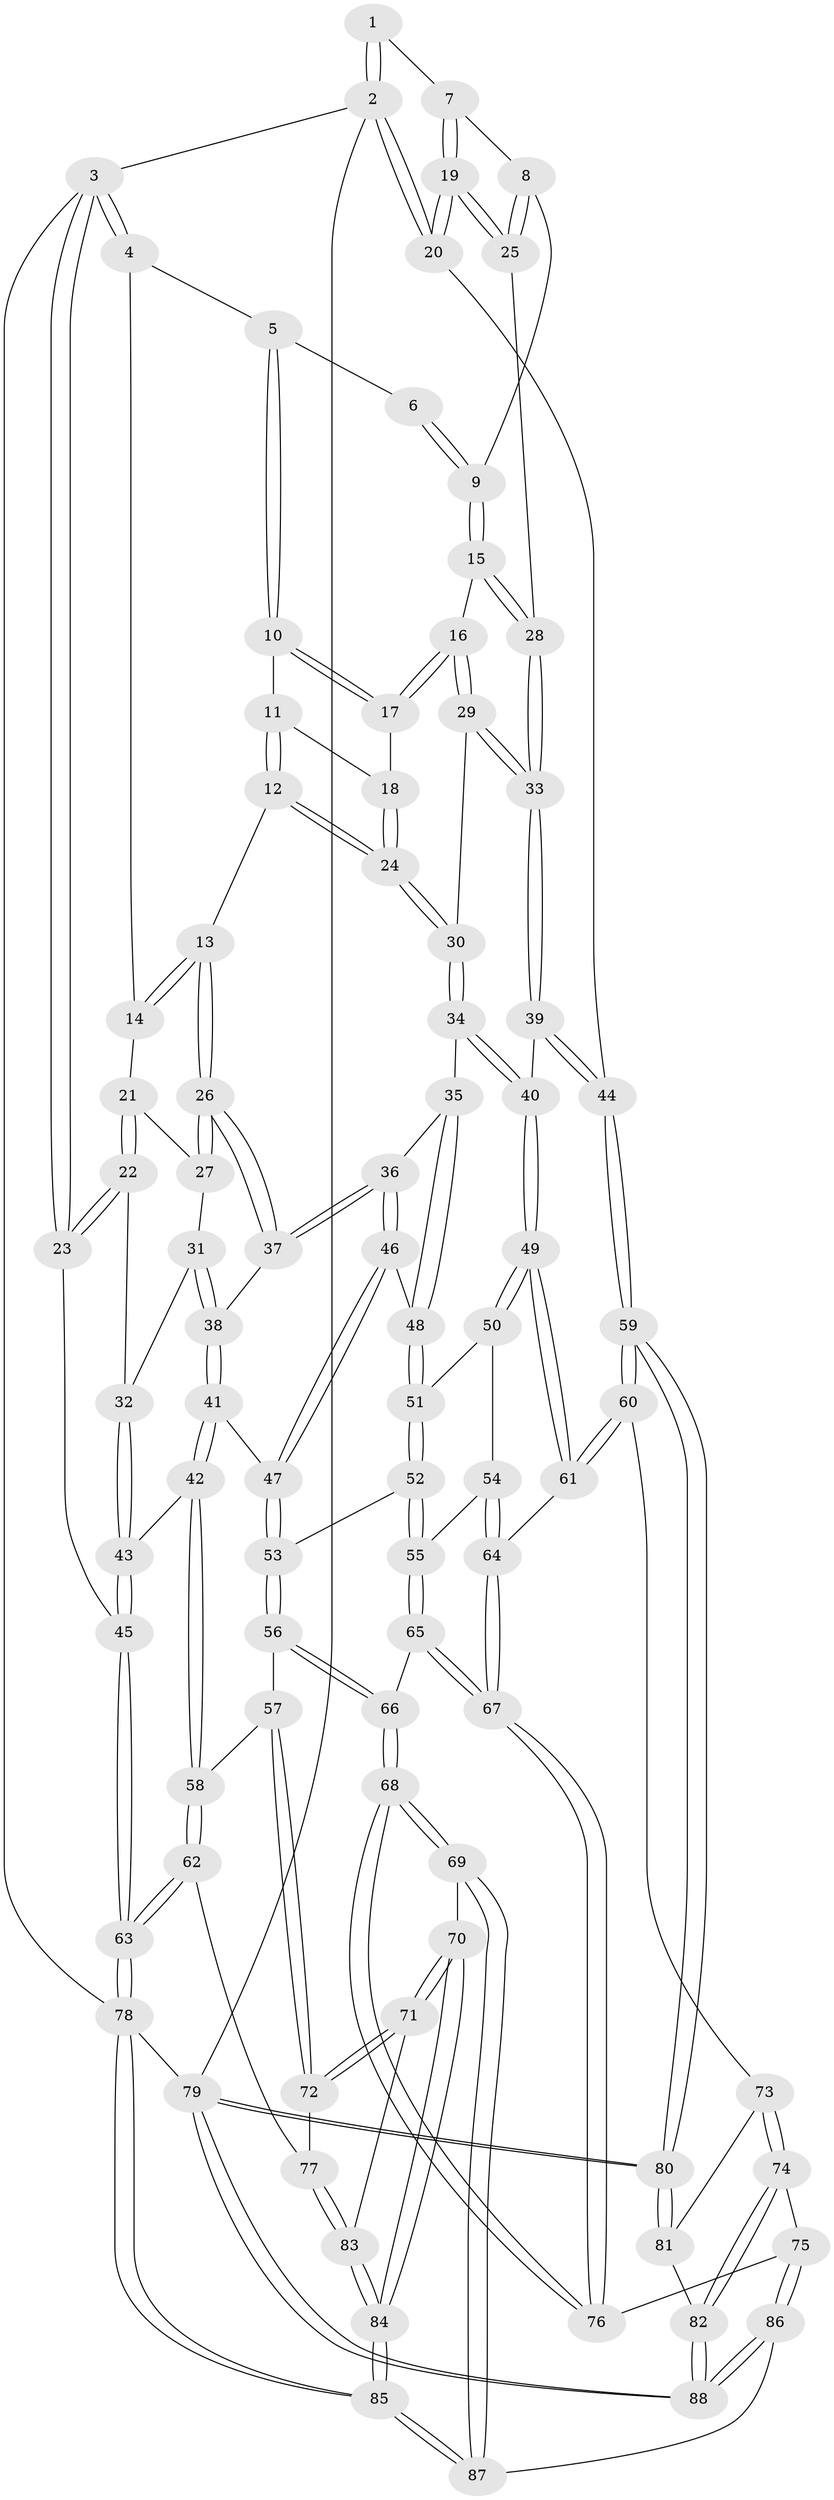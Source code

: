 // coarse degree distribution, {3: 0.07692307692307693, 6: 0.11538461538461539, 5: 0.38461538461538464, 4: 0.4230769230769231}
// Generated by graph-tools (version 1.1) at 2025/42/03/06/25 10:42:32]
// undirected, 88 vertices, 217 edges
graph export_dot {
graph [start="1"]
  node [color=gray90,style=filled];
  1 [pos="+0.8290179102435268+0"];
  2 [pos="+1+0"];
  3 [pos="+0+0"];
  4 [pos="+0.22562843775099148+0"];
  5 [pos="+0.6990598405013853+0"];
  6 [pos="+0.7506699009460485+0"];
  7 [pos="+0.8914613057802214+0.08291804288915629"];
  8 [pos="+0.8764857385800083+0.12763304093363984"];
  9 [pos="+0.7860394196388267+0.18276593457183848"];
  10 [pos="+0.6978101167432966+0"];
  11 [pos="+0.6619446203193828+0"];
  12 [pos="+0.5143811894347566+0.16068665513753055"];
  13 [pos="+0.46589862745076904+0.15997642559266448"];
  14 [pos="+0.24229824264578576+0"];
  15 [pos="+0.7820089141887389+0.19022378976242074"];
  16 [pos="+0.7337867235824562+0.19581680092513787"];
  17 [pos="+0.7290911988018927+0.18880125479830961"];
  18 [pos="+0.6710329298497264+0.15419431246685053"];
  19 [pos="+1+0.2667677832756443"];
  20 [pos="+1+0.2715189653284564"];
  21 [pos="+0.20239604190448468+0.0760415360294904"];
  22 [pos="+0+0.24475464025125962"];
  23 [pos="+0+0.2552423633614494"];
  24 [pos="+0.5615383972007594+0.21672842593514788"];
  25 [pos="+0.9186477953814355+0.299507350145576"];
  26 [pos="+0.3521461175304319+0.2834011936977572"];
  27 [pos="+0.21323463326220612+0.1257811959203775"];
  28 [pos="+0.8845029121734648+0.31631684896383055"];
  29 [pos="+0.6965296647711048+0.2484244657752959"];
  30 [pos="+0.5882058361664799+0.27142739455146186"];
  31 [pos="+0.15680969056325922+0.2831629494264003"];
  32 [pos="+0.11029211538821432+0.30321950222173627"];
  33 [pos="+0.824695844679904+0.3867391843522683"];
  34 [pos="+0.5755948567087124+0.3572740179691258"];
  35 [pos="+0.5749385598913168+0.3577305993683323"];
  36 [pos="+0.3554569195657061+0.3402645558437976"];
  37 [pos="+0.34720402994533517+0.33261196165557716"];
  38 [pos="+0.2825092446437346+0.35571552397381995"];
  39 [pos="+0.8079966239620595+0.4279330843207391"];
  40 [pos="+0.7784945322049994+0.4651980458398865"];
  41 [pos="+0.17765397085966608+0.4977722214952554"];
  42 [pos="+0.1436510678489087+0.5163893098871515"];
  43 [pos="+0.14124834056151925+0.5157530183989393"];
  44 [pos="+1+0.540080996018891"];
  45 [pos="+0+0.545822741627841"];
  46 [pos="+0.3938044710677607+0.47113850937957474"];
  47 [pos="+0.38086371341053993+0.5289261451278999"];
  48 [pos="+0.5368820254095442+0.44375690191205197"];
  49 [pos="+0.7746383801919691+0.5081791488004506"];
  50 [pos="+0.6464131706366897+0.5312123851982017"];
  51 [pos="+0.5464137386860806+0.5153025274490997"];
  52 [pos="+0.5270151682836011+0.548431784582727"];
  53 [pos="+0.3968594316349706+0.5693612299276584"];
  54 [pos="+0.5835627827303954+0.619858973563666"];
  55 [pos="+0.5623458010336094+0.6286473228854479"];
  56 [pos="+0.38796269803051003+0.6156635756653802"];
  57 [pos="+0.34962618721347205+0.6447370364392326"];
  58 [pos="+0.21713356308007115+0.670138697714619"];
  59 [pos="+1+0.6080945460083861"];
  60 [pos="+0.8797951053621795+0.6401730422726599"];
  61 [pos="+0.7953333619528593+0.5883403949795035"];
  62 [pos="+0.2039899606667264+0.7132215506251254"];
  63 [pos="+0+0.783574594495055"];
  64 [pos="+0.7632010997412484+0.6205768509278122"];
  65 [pos="+0.5560418111069891+0.6515386906099242"];
  66 [pos="+0.4826631816879894+0.694690921529919"];
  67 [pos="+0.6745635565097807+0.7574172363192003"];
  68 [pos="+0.48003098573956726+0.8727743261805275"];
  69 [pos="+0.46465919909534215+0.892181992259398"];
  70 [pos="+0.4517618539433775+0.8855170786922782"];
  71 [pos="+0.39998223444398145+0.8528693213158486"];
  72 [pos="+0.3772587245945196+0.8291637863384521"];
  73 [pos="+0.8791721119205236+0.7363653705278491"];
  74 [pos="+0.7945008262407989+0.8637946660579723"];
  75 [pos="+0.7157114688641617+0.8310888637336258"];
  76 [pos="+0.67043038603198+0.7887080402037792"];
  77 [pos="+0.21666811717617718+0.7574218496029543"];
  78 [pos="+0+1"];
  79 [pos="+1+1"];
  80 [pos="+1+1"];
  81 [pos="+0.9256452486315084+0.7843887147518636"];
  82 [pos="+0.8657291224704011+0.9739440301433875"];
  83 [pos="+0.15977914474348995+0.9082951964417724"];
  84 [pos="+0.11663766058153822+0.9687082723090085"];
  85 [pos="+0+1"];
  86 [pos="+0.597208487673017+1"];
  87 [pos="+0.4828596151931175+1"];
  88 [pos="+1+1"];
  1 -- 2;
  1 -- 2;
  1 -- 7;
  2 -- 3;
  2 -- 20;
  2 -- 20;
  2 -- 79;
  3 -- 4;
  3 -- 4;
  3 -- 23;
  3 -- 23;
  3 -- 78;
  4 -- 5;
  4 -- 14;
  5 -- 6;
  5 -- 10;
  5 -- 10;
  6 -- 9;
  6 -- 9;
  7 -- 8;
  7 -- 19;
  7 -- 19;
  8 -- 9;
  8 -- 25;
  8 -- 25;
  9 -- 15;
  9 -- 15;
  10 -- 11;
  10 -- 17;
  10 -- 17;
  11 -- 12;
  11 -- 12;
  11 -- 18;
  12 -- 13;
  12 -- 24;
  12 -- 24;
  13 -- 14;
  13 -- 14;
  13 -- 26;
  13 -- 26;
  14 -- 21;
  15 -- 16;
  15 -- 28;
  15 -- 28;
  16 -- 17;
  16 -- 17;
  16 -- 29;
  16 -- 29;
  17 -- 18;
  18 -- 24;
  18 -- 24;
  19 -- 20;
  19 -- 20;
  19 -- 25;
  19 -- 25;
  20 -- 44;
  21 -- 22;
  21 -- 22;
  21 -- 27;
  22 -- 23;
  22 -- 23;
  22 -- 32;
  23 -- 45;
  24 -- 30;
  24 -- 30;
  25 -- 28;
  26 -- 27;
  26 -- 27;
  26 -- 37;
  26 -- 37;
  27 -- 31;
  28 -- 33;
  28 -- 33;
  29 -- 30;
  29 -- 33;
  29 -- 33;
  30 -- 34;
  30 -- 34;
  31 -- 32;
  31 -- 38;
  31 -- 38;
  32 -- 43;
  32 -- 43;
  33 -- 39;
  33 -- 39;
  34 -- 35;
  34 -- 40;
  34 -- 40;
  35 -- 36;
  35 -- 48;
  35 -- 48;
  36 -- 37;
  36 -- 37;
  36 -- 46;
  36 -- 46;
  37 -- 38;
  38 -- 41;
  38 -- 41;
  39 -- 40;
  39 -- 44;
  39 -- 44;
  40 -- 49;
  40 -- 49;
  41 -- 42;
  41 -- 42;
  41 -- 47;
  42 -- 43;
  42 -- 58;
  42 -- 58;
  43 -- 45;
  43 -- 45;
  44 -- 59;
  44 -- 59;
  45 -- 63;
  45 -- 63;
  46 -- 47;
  46 -- 47;
  46 -- 48;
  47 -- 53;
  47 -- 53;
  48 -- 51;
  48 -- 51;
  49 -- 50;
  49 -- 50;
  49 -- 61;
  49 -- 61;
  50 -- 51;
  50 -- 54;
  51 -- 52;
  51 -- 52;
  52 -- 53;
  52 -- 55;
  52 -- 55;
  53 -- 56;
  53 -- 56;
  54 -- 55;
  54 -- 64;
  54 -- 64;
  55 -- 65;
  55 -- 65;
  56 -- 57;
  56 -- 66;
  56 -- 66;
  57 -- 58;
  57 -- 72;
  57 -- 72;
  58 -- 62;
  58 -- 62;
  59 -- 60;
  59 -- 60;
  59 -- 80;
  59 -- 80;
  60 -- 61;
  60 -- 61;
  60 -- 73;
  61 -- 64;
  62 -- 63;
  62 -- 63;
  62 -- 77;
  63 -- 78;
  63 -- 78;
  64 -- 67;
  64 -- 67;
  65 -- 66;
  65 -- 67;
  65 -- 67;
  66 -- 68;
  66 -- 68;
  67 -- 76;
  67 -- 76;
  68 -- 69;
  68 -- 69;
  68 -- 76;
  68 -- 76;
  69 -- 70;
  69 -- 87;
  69 -- 87;
  70 -- 71;
  70 -- 71;
  70 -- 84;
  70 -- 84;
  71 -- 72;
  71 -- 72;
  71 -- 83;
  72 -- 77;
  73 -- 74;
  73 -- 74;
  73 -- 81;
  74 -- 75;
  74 -- 82;
  74 -- 82;
  75 -- 76;
  75 -- 86;
  75 -- 86;
  77 -- 83;
  77 -- 83;
  78 -- 85;
  78 -- 85;
  78 -- 79;
  79 -- 80;
  79 -- 80;
  79 -- 88;
  79 -- 88;
  80 -- 81;
  80 -- 81;
  81 -- 82;
  82 -- 88;
  82 -- 88;
  83 -- 84;
  83 -- 84;
  84 -- 85;
  84 -- 85;
  85 -- 87;
  85 -- 87;
  86 -- 87;
  86 -- 88;
  86 -- 88;
}
